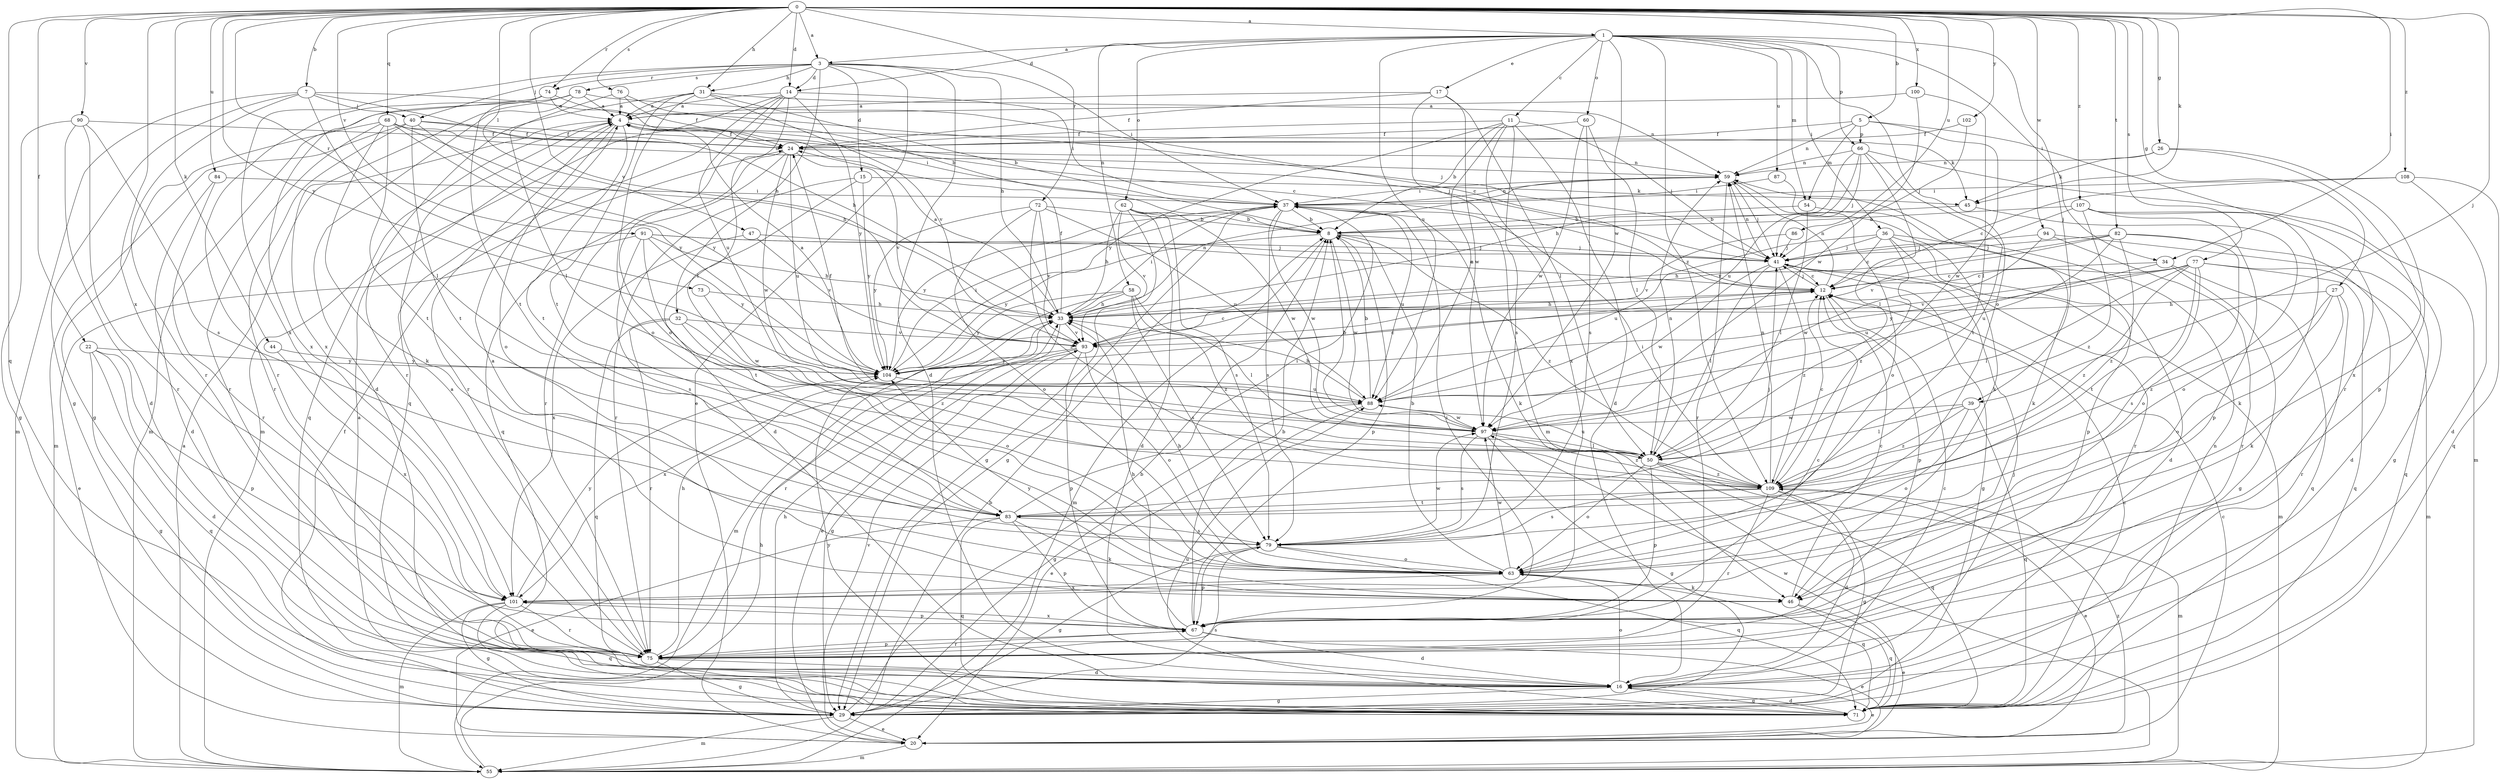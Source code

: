 strict digraph  {
0;
1;
3;
4;
5;
7;
8;
11;
12;
14;
15;
16;
17;
20;
22;
24;
26;
27;
29;
31;
32;
33;
34;
36;
37;
39;
40;
41;
44;
45;
46;
47;
50;
54;
55;
58;
59;
60;
62;
63;
66;
67;
68;
71;
72;
73;
74;
75;
76;
77;
78;
79;
82;
83;
84;
86;
87;
88;
90;
91;
93;
94;
97;
100;
101;
102;
104;
107;
108;
109;
0 -> 1  [label=a];
0 -> 3  [label=a];
0 -> 5  [label=b];
0 -> 7  [label=b];
0 -> 14  [label=d];
0 -> 22  [label=f];
0 -> 26  [label=g];
0 -> 27  [label=g];
0 -> 31  [label=h];
0 -> 34  [label=i];
0 -> 39  [label=j];
0 -> 44  [label=k];
0 -> 45  [label=k];
0 -> 47  [label=l];
0 -> 68  [label=q];
0 -> 71  [label=q];
0 -> 72  [label=r];
0 -> 73  [label=r];
0 -> 74  [label=r];
0 -> 76  [label=s];
0 -> 77  [label=s];
0 -> 82  [label=t];
0 -> 84  [label=u];
0 -> 86  [label=u];
0 -> 90  [label=v];
0 -> 91  [label=v];
0 -> 93  [label=v];
0 -> 94  [label=w];
0 -> 100  [label=x];
0 -> 101  [label=x];
0 -> 102  [label=y];
0 -> 104  [label=y];
0 -> 107  [label=z];
0 -> 108  [label=z];
1 -> 3  [label=a];
1 -> 11  [label=c];
1 -> 14  [label=d];
1 -> 17  [label=e];
1 -> 34  [label=i];
1 -> 36  [label=i];
1 -> 39  [label=j];
1 -> 54  [label=m];
1 -> 58  [label=n];
1 -> 60  [label=o];
1 -> 62  [label=o];
1 -> 63  [label=o];
1 -> 66  [label=p];
1 -> 87  [label=u];
1 -> 88  [label=u];
1 -> 97  [label=w];
1 -> 109  [label=z];
3 -> 14  [label=d];
3 -> 15  [label=d];
3 -> 16  [label=d];
3 -> 20  [label=e];
3 -> 31  [label=h];
3 -> 32  [label=h];
3 -> 33  [label=h];
3 -> 37  [label=i];
3 -> 40  [label=j];
3 -> 74  [label=r];
3 -> 78  [label=s];
3 -> 101  [label=x];
4 -> 24  [label=f];
4 -> 37  [label=i];
4 -> 45  [label=k];
4 -> 63  [label=o];
4 -> 71  [label=q];
4 -> 75  [label=r];
4 -> 83  [label=t];
5 -> 24  [label=f];
5 -> 54  [label=m];
5 -> 59  [label=n];
5 -> 66  [label=p];
5 -> 75  [label=r];
5 -> 97  [label=w];
7 -> 12  [label=c];
7 -> 29  [label=g];
7 -> 33  [label=h];
7 -> 40  [label=j];
7 -> 50  [label=l];
7 -> 55  [label=m];
7 -> 75  [label=r];
8 -> 41  [label=j];
8 -> 55  [label=m];
8 -> 67  [label=p];
8 -> 97  [label=w];
8 -> 104  [label=y];
8 -> 109  [label=z];
11 -> 8  [label=b];
11 -> 16  [label=d];
11 -> 24  [label=f];
11 -> 41  [label=j];
11 -> 79  [label=s];
11 -> 88  [label=u];
11 -> 101  [label=x];
11 -> 104  [label=y];
12 -> 33  [label=h];
12 -> 41  [label=j];
12 -> 59  [label=n];
12 -> 67  [label=p];
14 -> 4  [label=a];
14 -> 37  [label=i];
14 -> 50  [label=l];
14 -> 55  [label=m];
14 -> 63  [label=o];
14 -> 71  [label=q];
14 -> 88  [label=u];
14 -> 104  [label=y];
15 -> 16  [label=d];
15 -> 45  [label=k];
15 -> 75  [label=r];
15 -> 104  [label=y];
16 -> 12  [label=c];
16 -> 20  [label=e];
16 -> 29  [label=g];
16 -> 41  [label=j];
16 -> 63  [label=o];
16 -> 71  [label=q];
17 -> 4  [label=a];
17 -> 24  [label=f];
17 -> 50  [label=l];
17 -> 55  [label=m];
17 -> 97  [label=w];
20 -> 12  [label=c];
20 -> 55  [label=m];
20 -> 93  [label=v];
20 -> 109  [label=z];
22 -> 16  [label=d];
22 -> 29  [label=g];
22 -> 67  [label=p];
22 -> 71  [label=q];
22 -> 104  [label=y];
24 -> 59  [label=n];
24 -> 71  [label=q];
24 -> 75  [label=r];
24 -> 88  [label=u];
24 -> 93  [label=v];
24 -> 97  [label=w];
26 -> 45  [label=k];
26 -> 59  [label=n];
26 -> 67  [label=p];
26 -> 101  [label=x];
27 -> 33  [label=h];
27 -> 46  [label=k];
27 -> 63  [label=o];
27 -> 75  [label=r];
27 -> 109  [label=z];
29 -> 8  [label=b];
29 -> 20  [label=e];
29 -> 24  [label=f];
29 -> 33  [label=h];
29 -> 55  [label=m];
29 -> 79  [label=s];
31 -> 4  [label=a];
31 -> 8  [label=b];
31 -> 59  [label=n];
31 -> 63  [label=o];
31 -> 75  [label=r];
31 -> 83  [label=t];
31 -> 93  [label=v];
32 -> 63  [label=o];
32 -> 71  [label=q];
32 -> 75  [label=r];
32 -> 93  [label=v];
32 -> 109  [label=z];
33 -> 4  [label=a];
33 -> 20  [label=e];
33 -> 24  [label=f];
33 -> 37  [label=i];
33 -> 59  [label=n];
33 -> 75  [label=r];
33 -> 93  [label=v];
34 -> 12  [label=c];
34 -> 29  [label=g];
34 -> 71  [label=q];
34 -> 88  [label=u];
36 -> 12  [label=c];
36 -> 16  [label=d];
36 -> 41  [label=j];
36 -> 67  [label=p];
36 -> 75  [label=r];
36 -> 88  [label=u];
36 -> 109  [label=z];
37 -> 8  [label=b];
37 -> 29  [label=g];
37 -> 46  [label=k];
37 -> 59  [label=n];
37 -> 79  [label=s];
37 -> 88  [label=u];
37 -> 97  [label=w];
37 -> 104  [label=y];
39 -> 50  [label=l];
39 -> 63  [label=o];
39 -> 71  [label=q];
39 -> 97  [label=w];
39 -> 109  [label=z];
40 -> 24  [label=f];
40 -> 41  [label=j];
40 -> 55  [label=m];
40 -> 75  [label=r];
40 -> 83  [label=t];
40 -> 104  [label=y];
41 -> 12  [label=c];
41 -> 29  [label=g];
41 -> 50  [label=l];
41 -> 55  [label=m];
41 -> 59  [label=n];
41 -> 97  [label=w];
41 -> 109  [label=z];
44 -> 101  [label=x];
44 -> 104  [label=y];
45 -> 8  [label=b];
45 -> 63  [label=o];
46 -> 4  [label=a];
46 -> 12  [label=c];
46 -> 20  [label=e];
46 -> 71  [label=q];
46 -> 104  [label=y];
47 -> 41  [label=j];
47 -> 93  [label=v];
47 -> 101  [label=x];
50 -> 55  [label=m];
50 -> 59  [label=n];
50 -> 63  [label=o];
50 -> 67  [label=p];
50 -> 71  [label=q];
50 -> 88  [label=u];
50 -> 109  [label=z];
54 -> 8  [label=b];
54 -> 46  [label=k];
54 -> 50  [label=l];
55 -> 4  [label=a];
55 -> 8  [label=b];
55 -> 33  [label=h];
58 -> 33  [label=h];
58 -> 50  [label=l];
58 -> 55  [label=m];
58 -> 79  [label=s];
58 -> 104  [label=y];
58 -> 109  [label=z];
59 -> 37  [label=i];
59 -> 41  [label=j];
59 -> 63  [label=o];
59 -> 75  [label=r];
60 -> 24  [label=f];
60 -> 50  [label=l];
60 -> 79  [label=s];
60 -> 97  [label=w];
62 -> 8  [label=b];
62 -> 16  [label=d];
62 -> 29  [label=g];
62 -> 33  [label=h];
62 -> 79  [label=s];
62 -> 93  [label=v];
62 -> 97  [label=w];
63 -> 8  [label=b];
63 -> 33  [label=h];
63 -> 46  [label=k];
63 -> 71  [label=q];
63 -> 97  [label=w];
63 -> 101  [label=x];
66 -> 33  [label=h];
66 -> 41  [label=j];
66 -> 50  [label=l];
66 -> 55  [label=m];
66 -> 59  [label=n];
66 -> 83  [label=t];
66 -> 88  [label=u];
67 -> 8  [label=b];
67 -> 12  [label=c];
67 -> 16  [label=d];
67 -> 20  [label=e];
67 -> 33  [label=h];
67 -> 37  [label=i];
67 -> 75  [label=r];
67 -> 101  [label=x];
68 -> 24  [label=f];
68 -> 29  [label=g];
68 -> 33  [label=h];
68 -> 46  [label=k];
68 -> 59  [label=n];
68 -> 75  [label=r];
68 -> 83  [label=t];
68 -> 104  [label=y];
71 -> 4  [label=a];
71 -> 12  [label=c];
71 -> 16  [label=d];
71 -> 59  [label=n];
71 -> 88  [label=u];
71 -> 97  [label=w];
71 -> 104  [label=y];
72 -> 8  [label=b];
72 -> 63  [label=o];
72 -> 88  [label=u];
72 -> 93  [label=v];
72 -> 104  [label=y];
72 -> 109  [label=z];
73 -> 33  [label=h];
73 -> 97  [label=w];
74 -> 4  [label=a];
74 -> 41  [label=j];
74 -> 75  [label=r];
74 -> 83  [label=t];
74 -> 101  [label=x];
75 -> 4  [label=a];
75 -> 16  [label=d];
75 -> 29  [label=g];
75 -> 33  [label=h];
75 -> 67  [label=p];
76 -> 4  [label=a];
76 -> 8  [label=b];
76 -> 24  [label=f];
76 -> 50  [label=l];
77 -> 12  [label=c];
77 -> 50  [label=l];
77 -> 55  [label=m];
77 -> 71  [label=q];
77 -> 79  [label=s];
77 -> 83  [label=t];
77 -> 93  [label=v];
77 -> 104  [label=y];
77 -> 109  [label=z];
78 -> 4  [label=a];
78 -> 12  [label=c];
78 -> 16  [label=d];
78 -> 55  [label=m];
78 -> 101  [label=x];
79 -> 29  [label=g];
79 -> 63  [label=o];
79 -> 67  [label=p];
79 -> 71  [label=q];
79 -> 97  [label=w];
82 -> 16  [label=d];
82 -> 33  [label=h];
82 -> 41  [label=j];
82 -> 63  [label=o];
82 -> 88  [label=u];
82 -> 93  [label=v];
82 -> 109  [label=z];
83 -> 20  [label=e];
83 -> 37  [label=i];
83 -> 41  [label=j];
83 -> 46  [label=k];
83 -> 67  [label=p];
83 -> 71  [label=q];
83 -> 79  [label=s];
84 -> 16  [label=d];
84 -> 37  [label=i];
84 -> 75  [label=r];
86 -> 41  [label=j];
86 -> 93  [label=v];
87 -> 37  [label=i];
87 -> 46  [label=k];
88 -> 8  [label=b];
88 -> 20  [label=e];
88 -> 24  [label=f];
88 -> 29  [label=g];
88 -> 33  [label=h];
88 -> 97  [label=w];
90 -> 16  [label=d];
90 -> 24  [label=f];
90 -> 29  [label=g];
90 -> 75  [label=r];
90 -> 79  [label=s];
91 -> 12  [label=c];
91 -> 20  [label=e];
91 -> 33  [label=h];
91 -> 41  [label=j];
91 -> 79  [label=s];
91 -> 83  [label=t];
91 -> 104  [label=y];
93 -> 12  [label=c];
93 -> 29  [label=g];
93 -> 63  [label=o];
93 -> 67  [label=p];
93 -> 101  [label=x];
93 -> 104  [label=y];
94 -> 41  [label=j];
94 -> 71  [label=q];
94 -> 75  [label=r];
94 -> 97  [label=w];
97 -> 8  [label=b];
97 -> 29  [label=g];
97 -> 50  [label=l];
97 -> 79  [label=s];
97 -> 109  [label=z];
100 -> 4  [label=a];
100 -> 50  [label=l];
100 -> 97  [label=w];
101 -> 29  [label=g];
101 -> 55  [label=m];
101 -> 67  [label=p];
101 -> 71  [label=q];
101 -> 75  [label=r];
101 -> 104  [label=y];
102 -> 24  [label=f];
102 -> 41  [label=j];
104 -> 4  [label=a];
104 -> 12  [label=c];
104 -> 37  [label=i];
104 -> 88  [label=u];
107 -> 8  [label=b];
107 -> 29  [label=g];
107 -> 46  [label=k];
107 -> 67  [label=p];
107 -> 93  [label=v];
107 -> 109  [label=z];
108 -> 12  [label=c];
108 -> 16  [label=d];
108 -> 37  [label=i];
108 -> 71  [label=q];
109 -> 12  [label=c];
109 -> 16  [label=d];
109 -> 20  [label=e];
109 -> 29  [label=g];
109 -> 37  [label=i];
109 -> 59  [label=n];
109 -> 75  [label=r];
109 -> 79  [label=s];
109 -> 83  [label=t];
}

